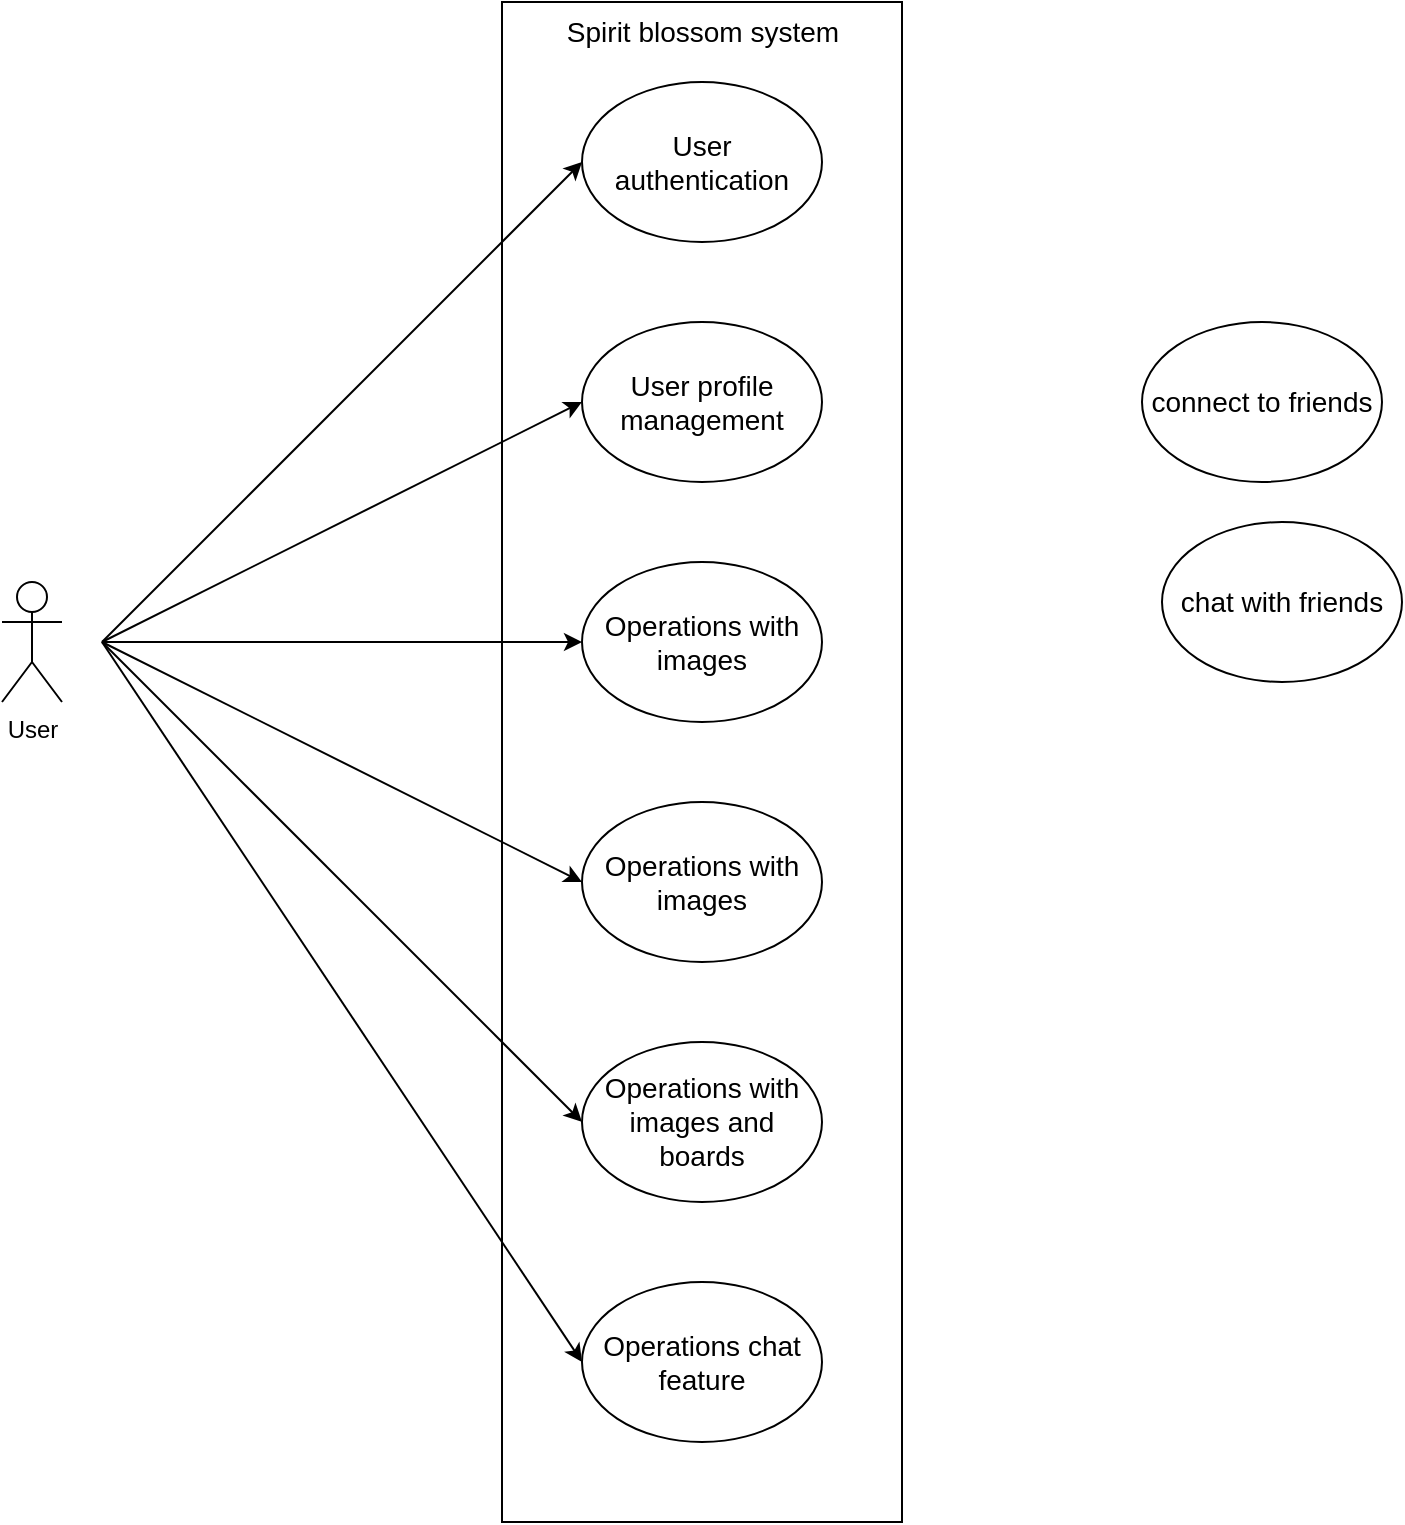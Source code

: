 <mxfile version="26.2.15" pages="5">
  <diagram name="usecase: overview" id="8qd6roZ6ThBv2jXPE47m">
    <mxGraphModel dx="2570" dy="2588" grid="1" gridSize="10" guides="1" tooltips="1" connect="1" arrows="1" fold="1" page="1" pageScale="1" pageWidth="850" pageHeight="1100" math="0" shadow="0">
      <root>
        <mxCell id="0" />
        <mxCell id="1" parent="0" />
        <mxCell id="oI3ljKUJARMwCOaqGTLG-4" value="&lt;span style=&quot;font-size: 14px;&quot;&gt;User profile management&lt;/span&gt;" style="ellipse;whiteSpace=wrap;html=1;fillColor=default;" parent="1" vertex="1">
          <mxGeometry x="600" width="120" height="80" as="geometry" />
        </mxCell>
        <mxCell id="oI3ljKUJARMwCOaqGTLG-6" value="&lt;span style=&quot;font-size: 14px;&quot;&gt;User authentication&lt;/span&gt;" style="ellipse;whiteSpace=wrap;html=1;fillColor=default;" parent="1" vertex="1">
          <mxGeometry x="600" y="-120" width="120" height="80" as="geometry" />
        </mxCell>
        <mxCell id="oI3ljKUJARMwCOaqGTLG-12" value="&lt;span style=&quot;font-size: 14px;&quot;&gt;connect to friends&lt;/span&gt;" style="ellipse;whiteSpace=wrap;html=1;fillColor=none;" parent="1" vertex="1">
          <mxGeometry x="880" width="120" height="80" as="geometry" />
        </mxCell>
        <mxCell id="oI3ljKUJARMwCOaqGTLG-13" value="&lt;span style=&quot;font-size: 14px;&quot;&gt;chat with friends&lt;/span&gt;" style="ellipse;whiteSpace=wrap;html=1;fillColor=none;" parent="1" vertex="1">
          <mxGeometry x="890" y="100" width="120" height="80" as="geometry" />
        </mxCell>
        <mxCell id="oI3ljKUJARMwCOaqGTLG-17" value="&lt;font style=&quot;font-size: 14px;&quot;&gt;Operations with images&lt;/font&gt;" style="ellipse;whiteSpace=wrap;html=1;fillColor=default;" parent="1" vertex="1">
          <mxGeometry x="600" y="120" width="120" height="80" as="geometry" />
        </mxCell>
        <mxCell id="oI3ljKUJARMwCOaqGTLG-18" value="&lt;font style=&quot;font-size: 14px;&quot;&gt;Operations with images&lt;/font&gt;" style="ellipse;whiteSpace=wrap;html=1;fillColor=default;" parent="1" vertex="1">
          <mxGeometry x="600" y="240" width="120" height="80" as="geometry" />
        </mxCell>
        <mxCell id="oI3ljKUJARMwCOaqGTLG-19" value="&lt;font style=&quot;font-size: 14px;&quot;&gt;Operations with images and boards&lt;/font&gt;" style="ellipse;whiteSpace=wrap;html=1;fillColor=default;" parent="1" vertex="1">
          <mxGeometry x="600" y="360" width="120" height="80" as="geometry" />
        </mxCell>
        <mxCell id="oI3ljKUJARMwCOaqGTLG-20" value="&lt;font style=&quot;font-size: 14px;&quot;&gt;Operations chat feature&lt;/font&gt;" style="ellipse;whiteSpace=wrap;html=1;fillColor=default;" parent="1" vertex="1">
          <mxGeometry x="600" y="480" width="120" height="80" as="geometry" />
        </mxCell>
        <mxCell id="oI3ljKUJARMwCOaqGTLG-21" value="User" style="shape=umlActor;verticalLabelPosition=bottom;verticalAlign=top;html=1;outlineConnect=0;" parent="1" vertex="1">
          <mxGeometry x="310" y="130" width="30" height="60" as="geometry" />
        </mxCell>
        <mxCell id="oI3ljKUJARMwCOaqGTLG-22" value="" style="rounded=0;whiteSpace=wrap;html=1;fillColor=none;" parent="1" vertex="1">
          <mxGeometry x="560" y="-160" width="200" height="760" as="geometry" />
        </mxCell>
        <mxCell id="oI3ljKUJARMwCOaqGTLG-23" value="&lt;font style=&quot;font-size: 14px;&quot;&gt;Spirit blossom system&lt;/font&gt;" style="text;html=1;align=center;verticalAlign=middle;resizable=0;points=[];autosize=1;strokeColor=none;fillColor=none;" parent="1" vertex="1">
          <mxGeometry x="580" y="-160" width="160" height="30" as="geometry" />
        </mxCell>
        <mxCell id="oI3ljKUJARMwCOaqGTLG-25" value="" style="endArrow=classic;html=1;rounded=0;entryX=0;entryY=0.5;entryDx=0;entryDy=0;" parent="1" target="oI3ljKUJARMwCOaqGTLG-6" edge="1">
          <mxGeometry width="50" height="50" relative="1" as="geometry">
            <mxPoint x="360" y="160" as="sourcePoint" />
            <mxPoint x="500" y="-20" as="targetPoint" />
          </mxGeometry>
        </mxCell>
        <mxCell id="oI3ljKUJARMwCOaqGTLG-26" value="" style="endArrow=classic;html=1;rounded=0;entryX=0;entryY=0.5;entryDx=0;entryDy=0;" parent="1" target="oI3ljKUJARMwCOaqGTLG-4" edge="1">
          <mxGeometry width="50" height="50" relative="1" as="geometry">
            <mxPoint x="360" y="160" as="sourcePoint" />
            <mxPoint x="610" y="-30" as="targetPoint" />
          </mxGeometry>
        </mxCell>
        <mxCell id="oI3ljKUJARMwCOaqGTLG-27" value="" style="endArrow=classic;html=1;rounded=0;entryX=0;entryY=0.5;entryDx=0;entryDy=0;" parent="1" target="oI3ljKUJARMwCOaqGTLG-17" edge="1">
          <mxGeometry width="50" height="50" relative="1" as="geometry">
            <mxPoint x="360" y="160" as="sourcePoint" />
            <mxPoint x="610" y="70" as="targetPoint" />
          </mxGeometry>
        </mxCell>
        <mxCell id="oI3ljKUJARMwCOaqGTLG-28" value="" style="endArrow=classic;html=1;rounded=0;entryX=0;entryY=0.5;entryDx=0;entryDy=0;" parent="1" target="oI3ljKUJARMwCOaqGTLG-18" edge="1">
          <mxGeometry width="50" height="50" relative="1" as="geometry">
            <mxPoint x="360" y="160" as="sourcePoint" />
            <mxPoint x="610" y="170" as="targetPoint" />
          </mxGeometry>
        </mxCell>
        <mxCell id="oI3ljKUJARMwCOaqGTLG-29" value="" style="endArrow=classic;html=1;rounded=0;entryX=0;entryY=0.5;entryDx=0;entryDy=0;" parent="1" target="oI3ljKUJARMwCOaqGTLG-19" edge="1">
          <mxGeometry width="50" height="50" relative="1" as="geometry">
            <mxPoint x="360" y="160" as="sourcePoint" />
            <mxPoint x="610" y="290" as="targetPoint" />
          </mxGeometry>
        </mxCell>
        <mxCell id="oI3ljKUJARMwCOaqGTLG-30" value="" style="endArrow=classic;html=1;rounded=0;entryX=0;entryY=0.5;entryDx=0;entryDy=0;" parent="1" target="oI3ljKUJARMwCOaqGTLG-20" edge="1">
          <mxGeometry width="50" height="50" relative="1" as="geometry">
            <mxPoint x="360" y="160" as="sourcePoint" />
            <mxPoint x="610" y="410" as="targetPoint" />
          </mxGeometry>
        </mxCell>
      </root>
    </mxGraphModel>
  </diagram>
  <diagram id="8w7cwLsrvtpw3abO1tja" name="usecase: User authentication">
    <mxGraphModel dx="1209" dy="700" grid="1" gridSize="10" guides="1" tooltips="1" connect="1" arrows="1" fold="1" page="1" pageScale="1" pageWidth="850" pageHeight="1100" math="0" shadow="0">
      <root>
        <mxCell id="0" />
        <mxCell id="1" parent="0" />
        <mxCell id="aC15Dz10dUNv0hG7zMVB-1" value="&lt;font style=&quot;font-size: 14px;&quot;&gt;User authentication&lt;/font&gt;" style="ellipse;whiteSpace=wrap;html=1;fillColor=none;" vertex="1" parent="1">
          <mxGeometry x="280" y="280" width="120" height="80" as="geometry" />
        </mxCell>
        <mxCell id="vP6x81Ig6uD0xKK5L43M-1" value="&lt;font style=&quot;font-size: 14px;&quot;&gt;Sign up&lt;/font&gt;" style="ellipse;whiteSpace=wrap;html=1;fillColor=none;" vertex="1" parent="1">
          <mxGeometry x="520" y="400" width="120" height="80" as="geometry" />
        </mxCell>
        <mxCell id="vP6x81Ig6uD0xKK5L43M-2" value="&lt;font style=&quot;font-size: 14px;&quot;&gt;Sign in&lt;/font&gt;" style="ellipse;whiteSpace=wrap;html=1;fillColor=none;" vertex="1" parent="1">
          <mxGeometry x="520" y="160" width="120" height="80" as="geometry" />
        </mxCell>
        <mxCell id="vP6x81Ig6uD0xKK5L43M-4" value="&lt;font style=&quot;font-size: 14px;&quot;&gt;Sign in with email and password&lt;/font&gt;" style="ellipse;whiteSpace=wrap;html=1;fillColor=none;" vertex="1" parent="1">
          <mxGeometry x="760" y="80" width="120" height="80" as="geometry" />
        </mxCell>
        <mxCell id="vP6x81Ig6uD0xKK5L43M-6" value="&lt;font style=&quot;font-size: 14px;&quot;&gt;Sign in with Google&lt;/font&gt;" style="ellipse;whiteSpace=wrap;html=1;fillColor=none;" vertex="1" parent="1">
          <mxGeometry x="760" y="240" width="120" height="80" as="geometry" />
        </mxCell>
        <mxCell id="vP6x81Ig6uD0xKK5L43M-7" value="" style="endArrow=classic;html=1;rounded=0;exitX=1;exitY=0.5;exitDx=0;exitDy=0;entryX=0;entryY=0.5;entryDx=0;entryDy=0;" edge="1" parent="1" source="aC15Dz10dUNv0hG7zMVB-1" target="vP6x81Ig6uD0xKK5L43M-2">
          <mxGeometry width="50" height="50" relative="1" as="geometry">
            <mxPoint x="620" y="230" as="sourcePoint" />
            <mxPoint x="670" y="180" as="targetPoint" />
          </mxGeometry>
        </mxCell>
        <mxCell id="vP6x81Ig6uD0xKK5L43M-8" value="&amp;lt;&amp;lt;include&amp;gt;&amp;gt;" style="edgeLabel;html=1;align=center;verticalAlign=middle;resizable=0;points=[];" vertex="1" connectable="0" parent="vP6x81Ig6uD0xKK5L43M-7">
          <mxGeometry x="-0.014" y="-2" relative="1" as="geometry">
            <mxPoint as="offset" />
          </mxGeometry>
        </mxCell>
        <mxCell id="vP6x81Ig6uD0xKK5L43M-9" value="" style="endArrow=classic;html=1;rounded=0;exitX=1;exitY=0.5;exitDx=0;exitDy=0;entryX=0;entryY=0.5;entryDx=0;entryDy=0;" edge="1" parent="1" source="aC15Dz10dUNv0hG7zMVB-1" target="vP6x81Ig6uD0xKK5L43M-1">
          <mxGeometry width="50" height="50" relative="1" as="geometry">
            <mxPoint x="410" y="330" as="sourcePoint" />
            <mxPoint x="530" y="170" as="targetPoint" />
          </mxGeometry>
        </mxCell>
        <mxCell id="vP6x81Ig6uD0xKK5L43M-10" value="&amp;lt;&amp;lt;include&amp;gt;&amp;gt;" style="edgeLabel;html=1;align=center;verticalAlign=middle;resizable=0;points=[];" vertex="1" connectable="0" parent="vP6x81Ig6uD0xKK5L43M-9">
          <mxGeometry x="-0.014" y="-2" relative="1" as="geometry">
            <mxPoint as="offset" />
          </mxGeometry>
        </mxCell>
        <mxCell id="vP6x81Ig6uD0xKK5L43M-13" value="" style="endArrow=classic;html=1;rounded=0;exitX=1;exitY=0.5;exitDx=0;exitDy=0;entryX=0;entryY=0.5;entryDx=0;entryDy=0;" edge="1" parent="1" source="vP6x81Ig6uD0xKK5L43M-2" target="vP6x81Ig6uD0xKK5L43M-4">
          <mxGeometry width="50" height="50" relative="1" as="geometry">
            <mxPoint x="650" y="170" as="sourcePoint" />
            <mxPoint x="810" y="50" as="targetPoint" />
          </mxGeometry>
        </mxCell>
        <mxCell id="vP6x81Ig6uD0xKK5L43M-14" value="&amp;lt;&amp;lt;include&amp;gt;&amp;gt;" style="edgeLabel;html=1;align=center;verticalAlign=middle;resizable=0;points=[];" vertex="1" connectable="0" parent="vP6x81Ig6uD0xKK5L43M-13">
          <mxGeometry x="-0.014" y="-2" relative="1" as="geometry">
            <mxPoint as="offset" />
          </mxGeometry>
        </mxCell>
        <mxCell id="vP6x81Ig6uD0xKK5L43M-19" value="" style="endArrow=classic;html=1;rounded=0;exitX=0;exitY=0.5;exitDx=0;exitDy=0;entryX=1;entryY=0.5;entryDx=0;entryDy=0;dashed=1;" edge="1" parent="1" source="vP6x81Ig6uD0xKK5L43M-6" target="vP6x81Ig6uD0xKK5L43M-2">
          <mxGeometry width="50" height="50" relative="1" as="geometry">
            <mxPoint x="810" y="50" as="sourcePoint" />
            <mxPoint x="650" y="170" as="targetPoint" />
          </mxGeometry>
        </mxCell>
        <mxCell id="vP6x81Ig6uD0xKK5L43M-20" value="&amp;lt;&amp;lt;extend&amp;gt;&amp;gt;" style="edgeLabel;html=1;align=center;verticalAlign=middle;resizable=0;points=[];" vertex="1" connectable="0" parent="vP6x81Ig6uD0xKK5L43M-19">
          <mxGeometry x="0.018" relative="1" as="geometry">
            <mxPoint as="offset" />
          </mxGeometry>
        </mxCell>
        <mxCell id="vP6x81Ig6uD0xKK5L43M-21" value="&lt;font style=&quot;font-size: 14px;&quot;&gt;Remember password&lt;/font&gt;" style="ellipse;whiteSpace=wrap;html=1;fillColor=none;" vertex="1" parent="1">
          <mxGeometry x="960" y="160" width="120" height="80" as="geometry" />
        </mxCell>
        <mxCell id="vP6x81Ig6uD0xKK5L43M-24" value="" style="endArrow=classic;html=1;rounded=0;exitX=0;exitY=0.5;exitDx=0;exitDy=0;entryX=1;entryY=0.5;entryDx=0;entryDy=0;dashed=1;" edge="1" parent="1" source="vP6x81Ig6uD0xKK5L43M-21" target="vP6x81Ig6uD0xKK5L43M-4">
          <mxGeometry width="50" height="50" relative="1" as="geometry">
            <mxPoint x="1090" y="50" as="sourcePoint" />
            <mxPoint x="930" y="50" as="targetPoint" />
          </mxGeometry>
        </mxCell>
        <mxCell id="vP6x81Ig6uD0xKK5L43M-25" value="&amp;lt;&amp;lt;extend&amp;gt;&amp;gt;" style="edgeLabel;html=1;align=center;verticalAlign=middle;resizable=0;points=[];" vertex="1" connectable="0" parent="vP6x81Ig6uD0xKK5L43M-24">
          <mxGeometry x="0.025" y="-3" relative="1" as="geometry">
            <mxPoint as="offset" />
          </mxGeometry>
        </mxCell>
        <mxCell id="vP6x81Ig6uD0xKK5L43M-30" value="User" style="shape=umlActor;verticalLabelPosition=bottom;verticalAlign=top;html=1;outlineConnect=0;" vertex="1" parent="1">
          <mxGeometry x="100" y="290" width="30" height="60" as="geometry" />
        </mxCell>
        <mxCell id="vP6x81Ig6uD0xKK5L43M-31" value="" style="endArrow=classic;html=1;rounded=0;entryX=0;entryY=0.5;entryDx=0;entryDy=0;" edge="1" parent="1" target="aC15Dz10dUNv0hG7zMVB-1">
          <mxGeometry width="50" height="50" relative="1" as="geometry">
            <mxPoint x="160" y="320" as="sourcePoint" />
            <mxPoint x="220" y="320" as="targetPoint" />
          </mxGeometry>
        </mxCell>
        <mxCell id="vP6x81Ig6uD0xKK5L43M-33" value="&lt;font style=&quot;font-size: 14px;&quot;&gt;Forgot password&lt;/font&gt;" style="ellipse;whiteSpace=wrap;html=1;fillColor=none;" vertex="1" parent="1">
          <mxGeometry x="960" width="120" height="80" as="geometry" />
        </mxCell>
        <mxCell id="vP6x81Ig6uD0xKK5L43M-34" value="" style="endArrow=classic;html=1;rounded=0;exitX=0;exitY=0.5;exitDx=0;exitDy=0;entryX=1;entryY=0.5;entryDx=0;entryDy=0;dashed=1;" edge="1" parent="1" source="vP6x81Ig6uD0xKK5L43M-33" target="vP6x81Ig6uD0xKK5L43M-4">
          <mxGeometry width="50" height="50" relative="1" as="geometry">
            <mxPoint x="800" y="240" as="sourcePoint" />
            <mxPoint x="850" y="190" as="targetPoint" />
          </mxGeometry>
        </mxCell>
        <mxCell id="vP6x81Ig6uD0xKK5L43M-35" value="&amp;lt;&amp;lt;extend&amp;gt;&amp;gt;" style="edgeLabel;html=1;align=center;verticalAlign=middle;resizable=0;points=[];" vertex="1" connectable="0" parent="vP6x81Ig6uD0xKK5L43M-34">
          <mxGeometry x="-0.058" y="-1" relative="1" as="geometry">
            <mxPoint as="offset" />
          </mxGeometry>
        </mxCell>
      </root>
    </mxGraphModel>
  </diagram>
  <diagram id="n3rxjHz1QMaWnR9atAQM" name="usecase: User profile">
    <mxGraphModel dx="1209" dy="700" grid="1" gridSize="10" guides="1" tooltips="1" connect="1" arrows="1" fold="1" page="1" pageScale="1" pageWidth="850" pageHeight="1100" math="0" shadow="0">
      <root>
        <mxCell id="0" />
        <mxCell id="1" parent="0" />
        <mxCell id="utJ8WNu7ek2MpzlIrywc-1" value="&lt;font style=&quot;font-size: 14px;&quot;&gt;User profile&lt;/font&gt;" style="ellipse;whiteSpace=wrap;html=1;fillColor=default;" vertex="1" parent="1">
          <mxGeometry x="240" y="240" width="120" height="80" as="geometry" />
        </mxCell>
        <mxCell id="utJ8WNu7ek2MpzlIrywc-2" value="&lt;font style=&quot;font-size: 14px;&quot;&gt;View profile&lt;/font&gt;" style="ellipse;whiteSpace=wrap;html=1;fillColor=default;" vertex="1" parent="1">
          <mxGeometry x="480" y="160" width="120" height="80" as="geometry" />
        </mxCell>
        <mxCell id="utJ8WNu7ek2MpzlIrywc-3" value="&lt;font style=&quot;font-size: 14px;&quot;&gt;Edit profile&lt;/font&gt;" style="ellipse;whiteSpace=wrap;html=1;fillColor=default;" vertex="1" parent="1">
          <mxGeometry x="480" y="320" width="120" height="80" as="geometry" />
        </mxCell>
        <mxCell id="utJ8WNu7ek2MpzlIrywc-4" value="" style="endArrow=classic;html=1;rounded=0;exitX=1;exitY=0.5;exitDx=0;exitDy=0;entryX=0;entryY=0.5;entryDx=0;entryDy=0;" edge="1" parent="1" source="utJ8WNu7ek2MpzlIrywc-1" target="utJ8WNu7ek2MpzlIrywc-2">
          <mxGeometry width="50" height="50" relative="1" as="geometry">
            <mxPoint x="400" y="330" as="sourcePoint" />
            <mxPoint x="450" y="280" as="targetPoint" />
          </mxGeometry>
        </mxCell>
        <mxCell id="utJ8WNu7ek2MpzlIrywc-5" value="&amp;lt;&amp;lt;include&amp;gt;&amp;gt;" style="edgeLabel;html=1;align=center;verticalAlign=middle;resizable=0;points=[];" vertex="1" connectable="0" parent="utJ8WNu7ek2MpzlIrywc-4">
          <mxGeometry x="0.005" y="1" relative="1" as="geometry">
            <mxPoint as="offset" />
          </mxGeometry>
        </mxCell>
        <mxCell id="utJ8WNu7ek2MpzlIrywc-6" value="" style="endArrow=classic;html=1;rounded=0;exitX=1;exitY=0.5;exitDx=0;exitDy=0;entryX=0;entryY=0.5;entryDx=0;entryDy=0;" edge="1" parent="1" source="utJ8WNu7ek2MpzlIrywc-1" target="utJ8WNu7ek2MpzlIrywc-3">
          <mxGeometry width="50" height="50" relative="1" as="geometry">
            <mxPoint x="370" y="290" as="sourcePoint" />
            <mxPoint x="490" y="210" as="targetPoint" />
          </mxGeometry>
        </mxCell>
        <mxCell id="utJ8WNu7ek2MpzlIrywc-7" value="&amp;lt;&amp;lt;include&amp;gt;&amp;gt;" style="edgeLabel;html=1;align=center;verticalAlign=middle;resizable=0;points=[];" vertex="1" connectable="0" parent="utJ8WNu7ek2MpzlIrywc-6">
          <mxGeometry x="0.005" y="1" relative="1" as="geometry">
            <mxPoint as="offset" />
          </mxGeometry>
        </mxCell>
        <mxCell id="utJ8WNu7ek2MpzlIrywc-8" value="user" style="shape=umlActor;verticalLabelPosition=bottom;verticalAlign=top;html=1;outlineConnect=0;" vertex="1" parent="1">
          <mxGeometry x="110" y="250" width="30" height="60" as="geometry" />
        </mxCell>
        <mxCell id="utJ8WNu7ek2MpzlIrywc-10" value="" style="endArrow=classic;html=1;rounded=0;entryX=0;entryY=0.5;entryDx=0;entryDy=0;" edge="1" parent="1" target="utJ8WNu7ek2MpzlIrywc-1">
          <mxGeometry width="50" height="50" relative="1" as="geometry">
            <mxPoint x="150" y="280" as="sourcePoint" />
            <mxPoint x="230" y="300" as="targetPoint" />
          </mxGeometry>
        </mxCell>
      </root>
    </mxGraphModel>
  </diagram>
  <diagram id="K9YldNlqP69vZHL8bxr6" name="usecase:  operations with images">
    <mxGraphModel dx="1028" dy="595" grid="1" gridSize="10" guides="1" tooltips="1" connect="1" arrows="1" fold="1" page="1" pageScale="1" pageWidth="850" pageHeight="1100" math="0" shadow="0">
      <root>
        <mxCell id="0" />
        <mxCell id="1" parent="0" />
        <mxCell id="3fbl5rHz_GPveUercLjM-1" value="Operations with image" style="ellipse;whiteSpace=wrap;html=1;" parent="1" vertex="1">
          <mxGeometry x="360" y="240" width="120" height="80" as="geometry" />
        </mxCell>
        <mxCell id="7kkt9rudHKAk3UsqroGe-1" value="&lt;font style=&quot;font-size: 14px;&quot;&gt;View images&lt;/font&gt;" style="ellipse;whiteSpace=wrap;html=1;fillColor=none;" parent="1" vertex="1">
          <mxGeometry x="720" y="80" width="120" height="80" as="geometry" />
        </mxCell>
        <mxCell id="7kkt9rudHKAk3UsqroGe-2" value="&lt;span style=&quot;font-size: 14px;&quot;&gt;Upload image&lt;/span&gt;" style="ellipse;whiteSpace=wrap;html=1;fillColor=none;" parent="1" vertex="1">
          <mxGeometry x="720" y="200" width="120" height="80" as="geometry" />
        </mxCell>
        <mxCell id="7kkt9rudHKAk3UsqroGe-3" value="&lt;span style=&quot;font-size: 14px;&quot;&gt;Like images&lt;/span&gt;" style="ellipse;whiteSpace=wrap;html=1;fillColor=none;" parent="1" vertex="1">
          <mxGeometry x="720" y="320" width="120" height="80" as="geometry" />
        </mxCell>
        <mxCell id="7kkt9rudHKAk3UsqroGe-4" value="&lt;span style=&quot;font-size: 14px;&quot;&gt;Comment images&lt;/span&gt;" style="ellipse;whiteSpace=wrap;html=1;fillColor=none;" parent="1" vertex="1">
          <mxGeometry x="720" y="440" width="120" height="80" as="geometry" />
        </mxCell>
        <mxCell id="7kkt9rudHKAk3UsqroGe-6" value="" style="endArrow=classic;html=1;rounded=0;exitX=1;exitY=0.5;exitDx=0;exitDy=0;entryX=0;entryY=0.5;entryDx=0;entryDy=0;" parent="1" source="3fbl5rHz_GPveUercLjM-1" target="7kkt9rudHKAk3UsqroGe-1" edge="1">
          <mxGeometry width="50" height="50" relative="1" as="geometry">
            <mxPoint x="640" y="230" as="sourcePoint" />
            <mxPoint x="690" y="180" as="targetPoint" />
          </mxGeometry>
        </mxCell>
        <mxCell id="7kkt9rudHKAk3UsqroGe-12" value="&amp;lt;&amp;lt;include&amp;gt;&amp;gt;" style="edgeLabel;html=1;align=center;verticalAlign=middle;resizable=0;points=[];" parent="7kkt9rudHKAk3UsqroGe-6" vertex="1" connectable="0">
          <mxGeometry x="-0.017" y="-1" relative="1" as="geometry">
            <mxPoint as="offset" />
          </mxGeometry>
        </mxCell>
        <mxCell id="7kkt9rudHKAk3UsqroGe-7" value="" style="endArrow=classic;html=1;rounded=0;exitX=1;exitY=0.5;exitDx=0;exitDy=0;entryX=0;entryY=0.5;entryDx=0;entryDy=0;" parent="1" source="3fbl5rHz_GPveUercLjM-1" target="7kkt9rudHKAk3UsqroGe-2" edge="1">
          <mxGeometry width="50" height="50" relative="1" as="geometry">
            <mxPoint x="450" y="290" as="sourcePoint" />
            <mxPoint x="690" y="50" as="targetPoint" />
          </mxGeometry>
        </mxCell>
        <mxCell id="7kkt9rudHKAk3UsqroGe-13" value="&amp;lt;&amp;lt;include&amp;gt;&amp;gt;" style="edgeLabel;html=1;align=center;verticalAlign=middle;resizable=0;points=[];" parent="7kkt9rudHKAk3UsqroGe-7" vertex="1" connectable="0">
          <mxGeometry x="0.002" relative="1" as="geometry">
            <mxPoint as="offset" />
          </mxGeometry>
        </mxCell>
        <mxCell id="7kkt9rudHKAk3UsqroGe-8" value="" style="endArrow=classic;html=1;rounded=0;exitX=1;exitY=0.5;exitDx=0;exitDy=0;entryX=0;entryY=0.5;entryDx=0;entryDy=0;" parent="1" source="3fbl5rHz_GPveUercLjM-1" target="7kkt9rudHKAk3UsqroGe-3" edge="1">
          <mxGeometry width="50" height="50" relative="1" as="geometry">
            <mxPoint x="460" y="300" as="sourcePoint" />
            <mxPoint x="700" y="60" as="targetPoint" />
          </mxGeometry>
        </mxCell>
        <mxCell id="7kkt9rudHKAk3UsqroGe-14" value="&amp;lt;&amp;lt;include&amp;gt;&amp;gt;" style="edgeLabel;html=1;align=center;verticalAlign=middle;resizable=0;points=[];" parent="7kkt9rudHKAk3UsqroGe-8" vertex="1" connectable="0">
          <mxGeometry x="0.022" y="-2" relative="1" as="geometry">
            <mxPoint as="offset" />
          </mxGeometry>
        </mxCell>
        <mxCell id="7kkt9rudHKAk3UsqroGe-9" value="" style="endArrow=classic;html=1;rounded=0;exitX=1;exitY=0.5;exitDx=0;exitDy=0;entryX=0;entryY=0.5;entryDx=0;entryDy=0;" parent="1" source="3fbl5rHz_GPveUercLjM-1" target="7kkt9rudHKAk3UsqroGe-4" edge="1">
          <mxGeometry width="50" height="50" relative="1" as="geometry">
            <mxPoint x="470" y="310" as="sourcePoint" />
            <mxPoint x="710" y="70" as="targetPoint" />
          </mxGeometry>
        </mxCell>
        <mxCell id="7kkt9rudHKAk3UsqroGe-15" value="&amp;lt;&amp;lt;include&amp;gt;&amp;gt;" style="edgeLabel;html=1;align=center;verticalAlign=middle;resizable=0;points=[];" parent="7kkt9rudHKAk3UsqroGe-9" vertex="1" connectable="0">
          <mxGeometry x="0.029" y="-1" relative="1" as="geometry">
            <mxPoint as="offset" />
          </mxGeometry>
        </mxCell>
        <mxCell id="7kkt9rudHKAk3UsqroGe-17" value="" style="rounded=0;whiteSpace=wrap;html=1;fillColor=none;" parent="1" vertex="1">
          <mxGeometry x="680" y="40" width="200" height="640" as="geometry" />
        </mxCell>
        <mxCell id="Nns5BVCbUJMGtS7YfaID-1" value="&lt;span style=&quot;font-size: 14px;&quot;&gt;Save images to board&lt;/span&gt;" style="ellipse;whiteSpace=wrap;html=1;fillColor=none;" vertex="1" parent="1">
          <mxGeometry x="720" y="560" width="120" height="80" as="geometry" />
        </mxCell>
        <mxCell id="Nns5BVCbUJMGtS7YfaID-3" value="" style="endArrow=classic;html=1;rounded=0;exitX=1;exitY=0.5;exitDx=0;exitDy=0;entryX=0;entryY=0.5;entryDx=0;entryDy=0;" edge="1" parent="1" source="3fbl5rHz_GPveUercLjM-1" target="Nns5BVCbUJMGtS7YfaID-1">
          <mxGeometry width="50" height="50" relative="1" as="geometry">
            <mxPoint x="490" y="290" as="sourcePoint" />
            <mxPoint x="730" y="490" as="targetPoint" />
          </mxGeometry>
        </mxCell>
        <mxCell id="Nns5BVCbUJMGtS7YfaID-4" value="&amp;lt;&amp;lt;include&amp;gt;&amp;gt;" style="edgeLabel;html=1;align=center;verticalAlign=middle;resizable=0;points=[];" vertex="1" connectable="0" parent="Nns5BVCbUJMGtS7YfaID-3">
          <mxGeometry x="0.029" y="-1" relative="1" as="geometry">
            <mxPoint as="offset" />
          </mxGeometry>
        </mxCell>
      </root>
    </mxGraphModel>
  </diagram>
  <diagram id="j8xAbYJLIf6WMMZe70Cf" name="usecase: operations with boards">
    <mxGraphModel dx="1028" dy="595" grid="1" gridSize="10" guides="1" tooltips="1" connect="1" arrows="1" fold="1" page="1" pageScale="1" pageWidth="850" pageHeight="1100" math="0" shadow="0">
      <root>
        <mxCell id="0" />
        <mxCell id="1" parent="0" />
        <mxCell id="KaFQpI9xcK8iMK_SoTX--1" value="&lt;font style=&quot;font-size: 14px;&quot;&gt;Opeartion with boards&lt;/font&gt;" style="ellipse;whiteSpace=wrap;html=1;" vertex="1" parent="1">
          <mxGeometry x="360" y="300" width="120" height="80" as="geometry" />
        </mxCell>
        <mxCell id="XfcTB0OeNbyDBVbysfX6-1" value="&lt;span style=&quot;font-size: 14px;&quot;&gt;create boards&lt;/span&gt;" style="ellipse;whiteSpace=wrap;html=1;fillColor=none;" vertex="1" parent="1">
          <mxGeometry x="720" y="120" width="120" height="80" as="geometry" />
        </mxCell>
        <mxCell id="XfcTB0OeNbyDBVbysfX6-3" value="&lt;span style=&quot;font-size: 14px;&quot;&gt;read boards&lt;/span&gt;" style="ellipse;whiteSpace=wrap;html=1;fillColor=none;" vertex="1" parent="1">
          <mxGeometry x="720" y="240" width="120" height="80" as="geometry" />
        </mxCell>
        <mxCell id="XfcTB0OeNbyDBVbysfX6-4" value="&lt;span style=&quot;font-size: 14px;&quot;&gt;update boards&lt;/span&gt;" style="ellipse;whiteSpace=wrap;html=1;fillColor=none;" vertex="1" parent="1">
          <mxGeometry x="720" y="360" width="120" height="80" as="geometry" />
        </mxCell>
        <mxCell id="XfcTB0OeNbyDBVbysfX6-5" value="&lt;span style=&quot;font-size: 14px;&quot;&gt;delete boards&lt;/span&gt;" style="ellipse;whiteSpace=wrap;html=1;fillColor=none;" vertex="1" parent="1">
          <mxGeometry x="720" y="480" width="120" height="80" as="geometry" />
        </mxCell>
        <mxCell id="XfcTB0OeNbyDBVbysfX6-6" value="" style="endArrow=classic;html=1;rounded=0;exitX=1;exitY=0.5;exitDx=0;exitDy=0;entryX=0;entryY=0.5;entryDx=0;entryDy=0;" edge="1" parent="1" source="KaFQpI9xcK8iMK_SoTX--1" target="XfcTB0OeNbyDBVbysfX6-1">
          <mxGeometry width="50" height="50" relative="1" as="geometry">
            <mxPoint x="620" y="380" as="sourcePoint" />
            <mxPoint x="670" y="330" as="targetPoint" />
          </mxGeometry>
        </mxCell>
        <mxCell id="XfcTB0OeNbyDBVbysfX6-10" value="&amp;lt;&amp;lt;include&amp;gt;&amp;gt;" style="edgeLabel;html=1;align=center;verticalAlign=middle;resizable=0;points=[];" vertex="1" connectable="0" parent="XfcTB0OeNbyDBVbysfX6-6">
          <mxGeometry x="-0.01" y="1" relative="1" as="geometry">
            <mxPoint as="offset" />
          </mxGeometry>
        </mxCell>
        <mxCell id="XfcTB0OeNbyDBVbysfX6-7" value="" style="endArrow=classic;html=1;rounded=0;exitX=1;exitY=0.5;exitDx=0;exitDy=0;entryX=0;entryY=0.5;entryDx=0;entryDy=0;" edge="1" parent="1" source="KaFQpI9xcK8iMK_SoTX--1" target="XfcTB0OeNbyDBVbysfX6-3">
          <mxGeometry width="50" height="50" relative="1" as="geometry">
            <mxPoint x="490" y="350" as="sourcePoint" />
            <mxPoint x="690" y="170" as="targetPoint" />
          </mxGeometry>
        </mxCell>
        <mxCell id="XfcTB0OeNbyDBVbysfX6-11" value="&amp;lt;&amp;lt;include&amp;gt;&amp;gt;" style="edgeLabel;html=1;align=center;verticalAlign=middle;resizable=0;points=[];" vertex="1" connectable="0" parent="XfcTB0OeNbyDBVbysfX6-7">
          <mxGeometry x="-0.001" y="-4" relative="1" as="geometry">
            <mxPoint as="offset" />
          </mxGeometry>
        </mxCell>
        <mxCell id="XfcTB0OeNbyDBVbysfX6-8" value="" style="endArrow=classic;html=1;rounded=0;exitX=1;exitY=0.5;exitDx=0;exitDy=0;entryX=0;entryY=0.5;entryDx=0;entryDy=0;" edge="1" parent="1" source="KaFQpI9xcK8iMK_SoTX--1" target="XfcTB0OeNbyDBVbysfX6-4">
          <mxGeometry width="50" height="50" relative="1" as="geometry">
            <mxPoint x="490" y="350" as="sourcePoint" />
            <mxPoint x="690" y="290" as="targetPoint" />
          </mxGeometry>
        </mxCell>
        <mxCell id="XfcTB0OeNbyDBVbysfX6-12" value="&amp;lt;&amp;lt;include&amp;gt;&amp;gt;" style="edgeLabel;html=1;align=center;verticalAlign=middle;resizable=0;points=[];" vertex="1" connectable="0" parent="XfcTB0OeNbyDBVbysfX6-8">
          <mxGeometry x="-0.011" y="-2" relative="1" as="geometry">
            <mxPoint as="offset" />
          </mxGeometry>
        </mxCell>
        <mxCell id="XfcTB0OeNbyDBVbysfX6-9" value="" style="endArrow=classic;html=1;rounded=0;exitX=1;exitY=0.5;exitDx=0;exitDy=0;entryX=0;entryY=0.5;entryDx=0;entryDy=0;" edge="1" parent="1" source="KaFQpI9xcK8iMK_SoTX--1" target="XfcTB0OeNbyDBVbysfX6-5">
          <mxGeometry width="50" height="50" relative="1" as="geometry">
            <mxPoint x="490" y="350" as="sourcePoint" />
            <mxPoint x="690" y="410" as="targetPoint" />
          </mxGeometry>
        </mxCell>
        <mxCell id="XfcTB0OeNbyDBVbysfX6-13" value="&amp;lt;&amp;lt;include&amp;gt;&amp;gt;" style="edgeLabel;html=1;align=center;verticalAlign=middle;resizable=0;points=[];" vertex="1" connectable="0" parent="XfcTB0OeNbyDBVbysfX6-9">
          <mxGeometry x="-0.007" y="-1" relative="1" as="geometry">
            <mxPoint as="offset" />
          </mxGeometry>
        </mxCell>
        <mxCell id="XfcTB0OeNbyDBVbysfX6-14" value="" style="rounded=0;whiteSpace=wrap;html=1;fillColor=none;" vertex="1" parent="1">
          <mxGeometry x="680" y="80" width="200" height="520" as="geometry" />
        </mxCell>
      </root>
    </mxGraphModel>
  </diagram>
</mxfile>
